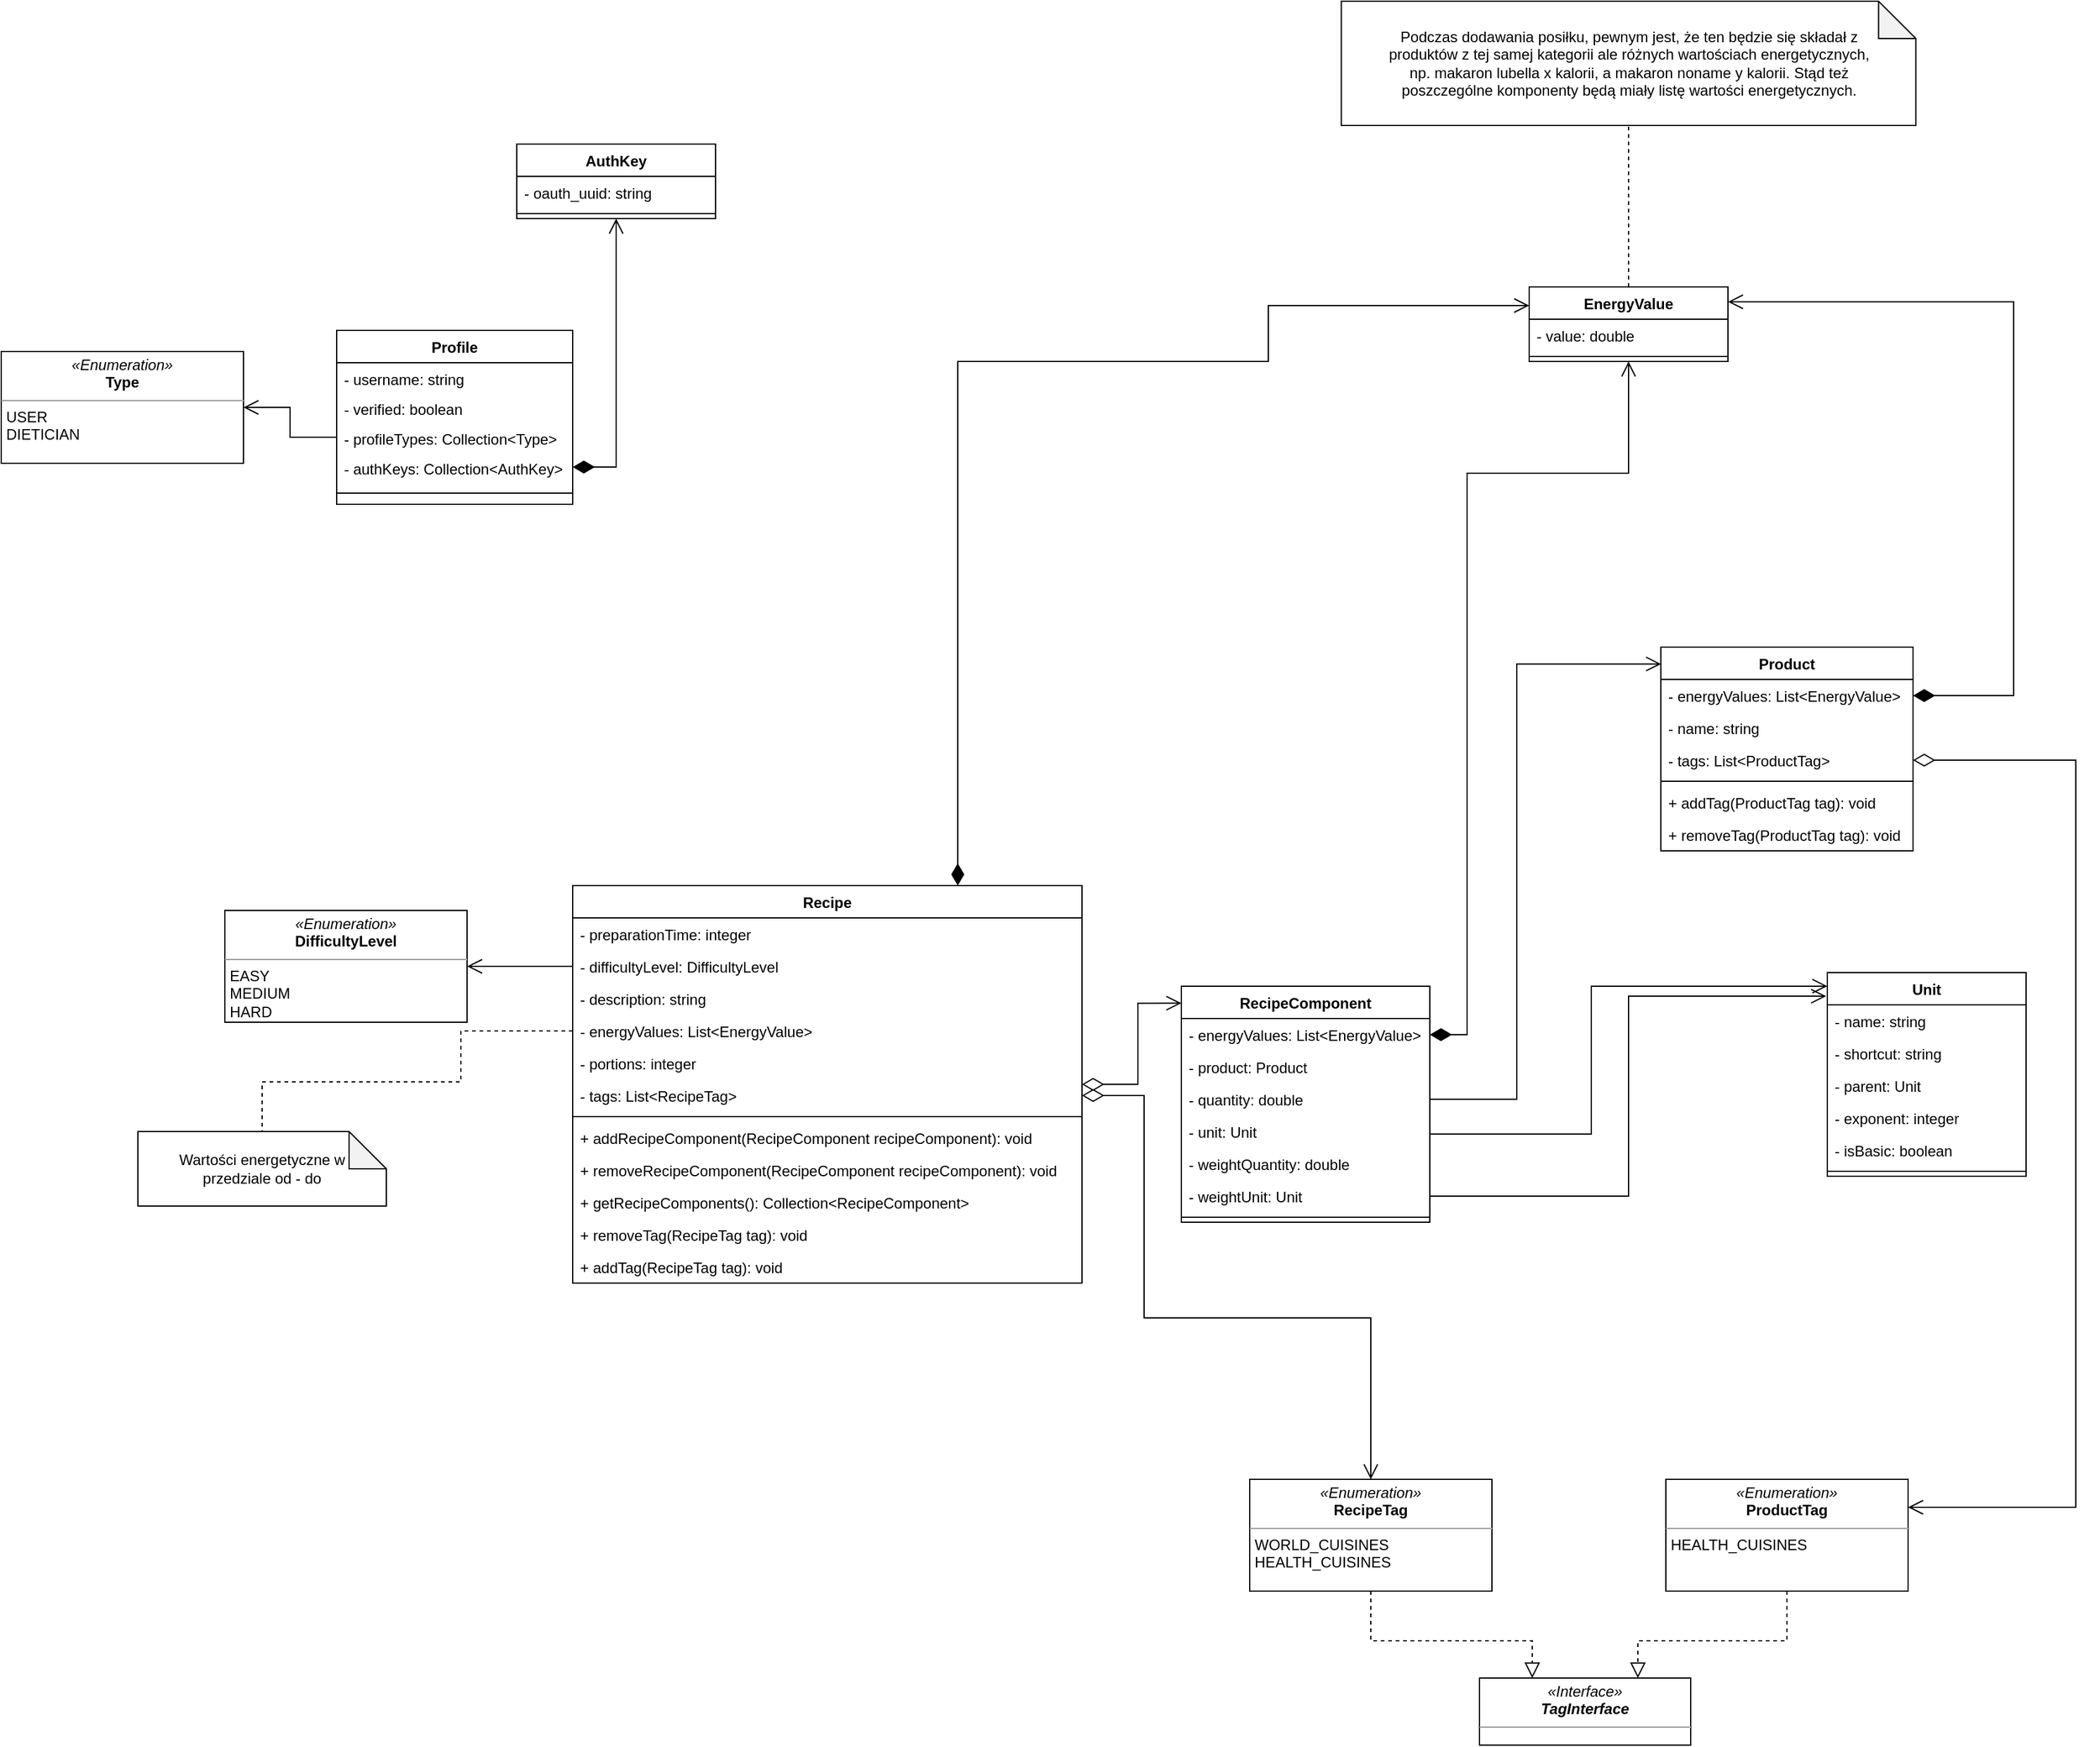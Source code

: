 <mxfile version="18.0.1" type="device"><diagram id="oeSWmK5lA22dmVIHK98p" name="Strona-1"><mxGraphModel dx="2782" dy="2187" grid="1" gridSize="10" guides="1" tooltips="1" connect="1" arrows="1" fold="1" page="1" pageScale="1" pageWidth="827" pageHeight="1169" math="0" shadow="0"><root><mxCell id="0"/><mxCell id="1" parent="0"/><mxCell id="bGVAjIuXW4XqOYUn5x4K-9" style="edgeStyle=orthogonalEdgeStyle;rounded=0;orthogonalLoop=1;jettySize=auto;html=1;entryX=0.5;entryY=1;entryDx=0;entryDy=0;endArrow=open;endFill=0;startArrow=diamondThin;startFill=1;targetPerimeterSpacing=0;endSize=10;sourcePerimeterSpacing=0;startSize=15;exitX=1;exitY=0.5;exitDx=0;exitDy=0;" parent="1" source="SpBDNWEGMqsto4W2tNiZ-15" target="bGVAjIuXW4XqOYUn5x4K-5" edge="1"><mxGeometry relative="1" as="geometry"/></mxCell><mxCell id="bGVAjIuXW4XqOYUn5x4K-1" value="Profile" style="swimlane;fontStyle=1;align=center;verticalAlign=top;childLayout=stackLayout;horizontal=1;startSize=26;horizontalStack=0;resizeParent=1;resizeParentMax=0;resizeLast=0;collapsible=1;marginBottom=0;" parent="1" vertex="1"><mxGeometry x="-190" y="75" width="190" height="140" as="geometry"/></mxCell><mxCell id="SpBDNWEGMqsto4W2tNiZ-47" value="- username: string" style="text;strokeColor=none;fillColor=none;align=left;verticalAlign=top;spacingLeft=4;spacingRight=4;overflow=hidden;rotatable=0;points=[[0,0.5],[1,0.5]];portConstraint=eastwest;" parent="bGVAjIuXW4XqOYUn5x4K-1" vertex="1"><mxGeometry y="26" width="190" height="24" as="geometry"/></mxCell><mxCell id="bGVAjIuXW4XqOYUn5x4K-25" value="- verified: boolean" style="text;strokeColor=none;fillColor=none;align=left;verticalAlign=top;spacingLeft=4;spacingRight=4;overflow=hidden;rotatable=0;points=[[0,0.5],[1,0.5]];portConstraint=eastwest;" parent="bGVAjIuXW4XqOYUn5x4K-1" vertex="1"><mxGeometry y="50" width="190" height="24" as="geometry"/></mxCell><mxCell id="SpBDNWEGMqsto4W2tNiZ-14" value="- profileTypes: Collection&lt;Type&gt;" style="text;strokeColor=none;fillColor=none;align=left;verticalAlign=top;spacingLeft=4;spacingRight=4;overflow=hidden;rotatable=0;points=[[0,0.5],[1,0.5]];portConstraint=eastwest;" parent="bGVAjIuXW4XqOYUn5x4K-1" vertex="1"><mxGeometry y="74" width="190" height="24" as="geometry"/></mxCell><mxCell id="SpBDNWEGMqsto4W2tNiZ-15" value="- authKeys: Collection&lt;AuthKey&gt;" style="text;strokeColor=none;fillColor=none;align=left;verticalAlign=top;spacingLeft=4;spacingRight=4;overflow=hidden;rotatable=0;points=[[0,0.5],[1,0.5]];portConstraint=eastwest;" parent="bGVAjIuXW4XqOYUn5x4K-1" vertex="1"><mxGeometry y="98" width="190" height="24" as="geometry"/></mxCell><mxCell id="bGVAjIuXW4XqOYUn5x4K-3" value="" style="line;strokeWidth=1;fillColor=none;align=left;verticalAlign=middle;spacingTop=-1;spacingLeft=3;spacingRight=3;rotatable=0;labelPosition=right;points=[];portConstraint=eastwest;" parent="bGVAjIuXW4XqOYUn5x4K-1" vertex="1"><mxGeometry y="122" width="190" height="18" as="geometry"/></mxCell><mxCell id="bGVAjIuXW4XqOYUn5x4K-5" value="AuthKey" style="swimlane;fontStyle=1;align=center;verticalAlign=top;childLayout=stackLayout;horizontal=1;startSize=26;horizontalStack=0;resizeParent=1;resizeParentMax=0;resizeLast=0;collapsible=1;marginBottom=0;" parent="1" vertex="1"><mxGeometry x="-45" y="-75" width="160" height="60" as="geometry"/></mxCell><mxCell id="bGVAjIuXW4XqOYUn5x4K-10" value="- oauth_uuid: string" style="text;strokeColor=none;fillColor=none;align=left;verticalAlign=top;spacingLeft=4;spacingRight=4;overflow=hidden;rotatable=0;points=[[0,0.5],[1,0.5]];portConstraint=eastwest;" parent="bGVAjIuXW4XqOYUn5x4K-5" vertex="1"><mxGeometry y="26" width="160" height="26" as="geometry"/></mxCell><mxCell id="bGVAjIuXW4XqOYUn5x4K-7" value="" style="line;strokeWidth=1;fillColor=none;align=left;verticalAlign=middle;spacingTop=-1;spacingLeft=3;spacingRight=3;rotatable=0;labelPosition=right;points=[];portConstraint=eastwest;" parent="bGVAjIuXW4XqOYUn5x4K-5" vertex="1"><mxGeometry y="52" width="160" height="8" as="geometry"/></mxCell><mxCell id="bGVAjIuXW4XqOYUn5x4K-17" style="edgeStyle=orthogonalEdgeStyle;rounded=0;orthogonalLoop=1;jettySize=auto;html=1;entryX=0;entryY=0.5;entryDx=0;entryDy=0;startArrow=open;startFill=0;endArrow=none;endFill=0;startSize=10;endSize=10;sourcePerimeterSpacing=0;targetPerimeterSpacing=0;" parent="1" source="bGVAjIuXW4XqOYUn5x4K-16" target="SpBDNWEGMqsto4W2tNiZ-14" edge="1"><mxGeometry relative="1" as="geometry"/></mxCell><mxCell id="bGVAjIuXW4XqOYUn5x4K-16" value="&lt;p style=&quot;margin: 0px ; margin-top: 4px ; text-align: center&quot;&gt;&lt;i&gt;«Enumeration»&lt;/i&gt;&lt;br&gt;&lt;b&gt;Type&lt;/b&gt;&lt;/p&gt;&lt;hr size=&quot;1&quot;&gt;&lt;p style=&quot;margin: 0px ; margin-left: 4px&quot;&gt;USER&lt;br&gt;DIETICIAN&lt;/p&gt;" style="verticalAlign=top;align=left;overflow=fill;fontSize=12;fontFamily=Helvetica;html=1;" parent="1" vertex="1"><mxGeometry x="-460" y="92" width="195" height="90" as="geometry"/></mxCell><mxCell id="bGVAjIuXW4XqOYUn5x4K-44" style="edgeStyle=orthogonalEdgeStyle;rounded=0;orthogonalLoop=1;jettySize=auto;html=1;entryX=0;entryY=0.072;entryDx=0;entryDy=0;startArrow=diamondThin;startFill=0;endArrow=open;endFill=0;startSize=15;endSize=10;sourcePerimeterSpacing=0;targetPerimeterSpacing=0;entryPerimeter=0;" parent="1" source="bGVAjIuXW4XqOYUn5x4K-18" target="bGVAjIuXW4XqOYUn5x4K-22" edge="1"><mxGeometry relative="1" as="geometry"/></mxCell><mxCell id="SpBDNWEGMqsto4W2tNiZ-17" style="edgeStyle=orthogonalEdgeStyle;rounded=0;orthogonalLoop=1;jettySize=auto;html=1;entryX=0;entryY=0.25;entryDx=0;entryDy=0;startArrow=diamondThin;startFill=1;endArrow=open;endFill=0;startSize=15;endSize=10;" parent="1" source="bGVAjIuXW4XqOYUn5x4K-18" target="SpBDNWEGMqsto4W2tNiZ-1" edge="1"><mxGeometry relative="1" as="geometry"><Array as="points"><mxPoint x="310" y="100"/><mxPoint x="560" y="100"/><mxPoint x="560" y="55"/></Array></mxGeometry></mxCell><mxCell id="bGVAjIuXW4XqOYUn5x4K-18" value="Recipe" style="swimlane;fontStyle=1;align=center;verticalAlign=top;childLayout=stackLayout;horizontal=1;startSize=26;horizontalStack=0;resizeParent=1;resizeParentMax=0;resizeLast=0;collapsible=1;marginBottom=0;" parent="1" vertex="1"><mxGeometry y="522" width="410" height="320" as="geometry"/></mxCell><object label="- preparationTime: integer" comment="Czas przygotowania w sekundach" id="bGVAjIuXW4XqOYUn5x4K-58"><mxCell style="text;strokeColor=none;fillColor=none;align=left;verticalAlign=top;spacingLeft=4;spacingRight=4;overflow=hidden;rotatable=0;points=[[0,0.5],[1,0.5]];portConstraint=eastwest;imageWidth=24;" parent="bGVAjIuXW4XqOYUn5x4K-18" vertex="1"><mxGeometry y="26" width="410" height="26" as="geometry"/></mxCell></object><mxCell id="SpBDNWEGMqsto4W2tNiZ-20" value="- difficultyLevel: DifficultyLevel" style="text;strokeColor=none;fillColor=none;align=left;verticalAlign=top;spacingLeft=4;spacingRight=4;overflow=hidden;rotatable=0;points=[[0,0.5],[1,0.5]];portConstraint=eastwest;fontStyle=0" parent="bGVAjIuXW4XqOYUn5x4K-18" vertex="1"><mxGeometry y="52" width="410" height="26" as="geometry"/></mxCell><mxCell id="SpBDNWEGMqsto4W2tNiZ-18" value="- description: string" style="text;strokeColor=none;fillColor=none;align=left;verticalAlign=top;spacingLeft=4;spacingRight=4;overflow=hidden;rotatable=0;points=[[0,0.5],[1,0.5]];portConstraint=eastwest;" parent="bGVAjIuXW4XqOYUn5x4K-18" vertex="1"><mxGeometry y="78" width="410" height="26" as="geometry"/></mxCell><mxCell id="SpBDNWEGMqsto4W2tNiZ-28" value="- energyValues: List&lt;EnergyValue&gt;" style="text;strokeColor=none;fillColor=none;align=left;verticalAlign=top;spacingLeft=4;spacingRight=4;overflow=hidden;rotatable=0;points=[[0,0.5],[1,0.5]];portConstraint=eastwest;" parent="bGVAjIuXW4XqOYUn5x4K-18" vertex="1"><mxGeometry y="104" width="410" height="26" as="geometry"/></mxCell><mxCell id="SpBDNWEGMqsto4W2tNiZ-43" value="- portions: integer" style="text;strokeColor=none;fillColor=none;align=left;verticalAlign=top;spacingLeft=4;spacingRight=4;overflow=hidden;rotatable=0;points=[[0,0.5],[1,0.5]];portConstraint=eastwest;" parent="bGVAjIuXW4XqOYUn5x4K-18" vertex="1"><mxGeometry y="130" width="410" height="26" as="geometry"/></mxCell><mxCell id="FxuW2Bw0C61QTQY7_mCM-1" value="- tags: List&lt;RecipeTag&gt;" style="text;strokeColor=none;fillColor=none;align=left;verticalAlign=top;spacingLeft=4;spacingRight=4;overflow=hidden;rotatable=0;points=[[0,0.5],[1,0.5]];portConstraint=eastwest;" parent="bGVAjIuXW4XqOYUn5x4K-18" vertex="1"><mxGeometry y="156" width="410" height="26" as="geometry"/></mxCell><mxCell id="bGVAjIuXW4XqOYUn5x4K-20" value="" style="line;strokeWidth=1;fillColor=none;align=left;verticalAlign=middle;spacingTop=-1;spacingLeft=3;spacingRight=3;rotatable=0;labelPosition=right;points=[];portConstraint=eastwest;" parent="bGVAjIuXW4XqOYUn5x4K-18" vertex="1"><mxGeometry y="182" width="410" height="8" as="geometry"/></mxCell><mxCell id="SpBDNWEGMqsto4W2tNiZ-11" value="+ addRecipeComponent(RecipeComponent recipeComponent): void" style="text;strokeColor=none;fillColor=none;align=left;verticalAlign=top;spacingLeft=4;spacingRight=4;overflow=hidden;rotatable=0;points=[[0,0.5],[1,0.5]];portConstraint=eastwest;" parent="bGVAjIuXW4XqOYUn5x4K-18" vertex="1"><mxGeometry y="190" width="410" height="26" as="geometry"/></mxCell><mxCell id="SpBDNWEGMqsto4W2tNiZ-46" value="+ removeRecipeComponent(RecipeComponent recipeComponent): void" style="text;strokeColor=none;fillColor=none;align=left;verticalAlign=top;spacingLeft=4;spacingRight=4;overflow=hidden;rotatable=0;points=[[0,0.5],[1,0.5]];portConstraint=eastwest;" parent="bGVAjIuXW4XqOYUn5x4K-18" vertex="1"><mxGeometry y="216" width="410" height="26" as="geometry"/></mxCell><mxCell id="SpBDNWEGMqsto4W2tNiZ-45" value="+ getRecipeComponents(): Collection&lt;RecipeComponent&gt;" style="text;strokeColor=none;fillColor=none;align=left;verticalAlign=top;spacingLeft=4;spacingRight=4;overflow=hidden;rotatable=0;points=[[0,0.5],[1,0.5]];portConstraint=eastwest;" parent="bGVAjIuXW4XqOYUn5x4K-18" vertex="1"><mxGeometry y="242" width="410" height="26" as="geometry"/></mxCell><mxCell id="dPsC1biPqT2iCIuoupPY-13" value="+ removeTag(RecipeTag tag): void" style="text;strokeColor=none;fillColor=none;align=left;verticalAlign=top;spacingLeft=4;spacingRight=4;overflow=hidden;rotatable=0;points=[[0,0.5],[1,0.5]];portConstraint=eastwest;fontStyle=0" parent="bGVAjIuXW4XqOYUn5x4K-18" vertex="1"><mxGeometry y="268" width="410" height="26" as="geometry"/></mxCell><mxCell id="FxuW2Bw0C61QTQY7_mCM-2" value="+ addTag(RecipeTag tag): void" style="text;strokeColor=none;fillColor=none;align=left;verticalAlign=top;spacingLeft=4;spacingRight=4;overflow=hidden;rotatable=0;points=[[0,0.5],[1,0.5]];portConstraint=eastwest;fontStyle=0" parent="bGVAjIuXW4XqOYUn5x4K-18" vertex="1"><mxGeometry y="294" width="410" height="26" as="geometry"/></mxCell><mxCell id="bGVAjIuXW4XqOYUn5x4K-41" style="edgeStyle=orthogonalEdgeStyle;rounded=0;orthogonalLoop=1;jettySize=auto;html=1;entryX=0.001;entryY=0.083;entryDx=0;entryDy=0;startArrow=none;startFill=0;endArrow=open;endFill=0;startSize=10;endSize=10;sourcePerimeterSpacing=0;targetPerimeterSpacing=0;entryPerimeter=0;exitX=1;exitY=0.5;exitDx=0;exitDy=0;" parent="1" target="bGVAjIuXW4XqOYUn5x4K-26" edge="1" source="bGVAjIuXW4XqOYUn5x4K-47"><mxGeometry relative="1" as="geometry"><Array as="points"><mxPoint x="760" y="694"/><mxPoint x="760" y="344"/></Array><mxPoint x="827" y="372" as="targetPoint"/><mxPoint x="760" y="810" as="sourcePoint"/></mxGeometry></mxCell><mxCell id="bGVAjIuXW4XqOYUn5x4K-43" style="edgeStyle=orthogonalEdgeStyle;rounded=0;orthogonalLoop=1;jettySize=auto;html=1;entryX=0;entryY=0.067;entryDx=0;entryDy=0;startArrow=none;startFill=0;endArrow=open;endFill=0;startSize=10;endSize=10;sourcePerimeterSpacing=0;targetPerimeterSpacing=0;exitX=1;exitY=0.5;exitDx=0;exitDy=0;entryPerimeter=0;" parent="1" source="bGVAjIuXW4XqOYUn5x4K-46" target="bGVAjIuXW4XqOYUn5x4K-31" edge="1"><mxGeometry relative="1" as="geometry"><Array as="points"><mxPoint x="820" y="722"/><mxPoint x="820" y="603"/></Array><mxPoint x="840" y="449" as="targetPoint"/></mxGeometry></mxCell><mxCell id="SpBDNWEGMqsto4W2tNiZ-19" style="edgeStyle=orthogonalEdgeStyle;rounded=0;orthogonalLoop=1;jettySize=auto;html=1;entryX=0.5;entryY=1;entryDx=0;entryDy=0;startArrow=diamondThin;startFill=1;endArrow=open;endFill=0;startSize=15;endSize=10;exitX=1;exitY=0.5;exitDx=0;exitDy=0;" parent="1" source="SpBDNWEGMqsto4W2tNiZ-29" target="SpBDNWEGMqsto4W2tNiZ-1" edge="1"><mxGeometry relative="1" as="geometry"><Array as="points"><mxPoint x="720" y="642"/><mxPoint x="720" y="190"/><mxPoint x="850" y="190"/></Array></mxGeometry></mxCell><mxCell id="bGVAjIuXW4XqOYUn5x4K-22" value="RecipeComponent" style="swimlane;fontStyle=1;align=center;verticalAlign=top;childLayout=stackLayout;horizontal=1;startSize=26;horizontalStack=0;resizeParent=1;resizeParentMax=0;resizeLast=0;collapsible=1;marginBottom=0;" parent="1" vertex="1"><mxGeometry x="490" y="603" width="200" height="190" as="geometry"/></mxCell><mxCell id="SpBDNWEGMqsto4W2tNiZ-29" value="- energyValues: List&lt;EnergyValue&gt;" style="text;strokeColor=none;fillColor=none;align=left;verticalAlign=top;spacingLeft=4;spacingRight=4;overflow=hidden;rotatable=0;points=[[0,0.5],[1,0.5]];portConstraint=eastwest;" parent="bGVAjIuXW4XqOYUn5x4K-22" vertex="1"><mxGeometry y="26" width="200" height="26" as="geometry"/></mxCell><mxCell id="bGVAjIuXW4XqOYUn5x4K-47" value="- product: Product" style="text;strokeColor=none;fillColor=none;align=left;verticalAlign=top;spacingLeft=4;spacingRight=4;overflow=hidden;rotatable=0;points=[[0,0.5],[1,0.5]];portConstraint=eastwest;" parent="bGVAjIuXW4XqOYUn5x4K-22" vertex="1"><mxGeometry y="52" width="200" height="26" as="geometry"/></mxCell><mxCell id="bGVAjIuXW4XqOYUn5x4K-48" value="- quantity: double" style="text;strokeColor=none;fillColor=none;align=left;verticalAlign=top;spacingLeft=4;spacingRight=4;overflow=hidden;rotatable=0;points=[[0,0.5],[1,0.5]];portConstraint=eastwest;" parent="bGVAjIuXW4XqOYUn5x4K-22" vertex="1"><mxGeometry y="78" width="200" height="26" as="geometry"/></mxCell><mxCell id="bGVAjIuXW4XqOYUn5x4K-46" value="- unit: Unit" style="text;strokeColor=none;fillColor=none;align=left;verticalAlign=top;spacingLeft=4;spacingRight=4;overflow=hidden;rotatable=0;points=[[0,0.5],[1,0.5]];portConstraint=eastwest;" parent="bGVAjIuXW4XqOYUn5x4K-22" vertex="1"><mxGeometry y="104" width="200" height="26" as="geometry"/></mxCell><mxCell id="mRF2pqiwUvHOfBBuRe1O-8" value="- weightQuantity: double" style="text;strokeColor=none;fillColor=none;align=left;verticalAlign=top;spacingLeft=4;spacingRight=4;overflow=hidden;rotatable=0;points=[[0,0.5],[1,0.5]];portConstraint=eastwest;" vertex="1" parent="bGVAjIuXW4XqOYUn5x4K-22"><mxGeometry y="130" width="200" height="26" as="geometry"/></mxCell><mxCell id="SpBDNWEGMqsto4W2tNiZ-41" value="- weightUnit: Unit" style="text;strokeColor=none;fillColor=none;align=left;verticalAlign=top;spacingLeft=4;spacingRight=4;overflow=hidden;rotatable=0;points=[[0,0.5],[1,0.5]];portConstraint=eastwest;" parent="bGVAjIuXW4XqOYUn5x4K-22" vertex="1"><mxGeometry y="156" width="200" height="26" as="geometry"/></mxCell><mxCell id="bGVAjIuXW4XqOYUn5x4K-24" value="" style="line;strokeWidth=1;fillColor=none;align=left;verticalAlign=middle;spacingTop=-1;spacingLeft=3;spacingRight=3;rotatable=0;labelPosition=right;points=[];portConstraint=eastwest;" parent="bGVAjIuXW4XqOYUn5x4K-22" vertex="1"><mxGeometry y="182" width="200" height="8" as="geometry"/></mxCell><mxCell id="dPsC1biPqT2iCIuoupPY-1" style="edgeStyle=orthogonalEdgeStyle;rounded=0;orthogonalLoop=1;jettySize=auto;html=1;entryX=1;entryY=0.25;entryDx=0;entryDy=0;endArrow=open;endFill=0;endSize=10;startSize=15;startArrow=diamondThin;startFill=0;exitX=1;exitY=0.5;exitDx=0;exitDy=0;" parent="1" source="dPsC1biPqT2iCIuoupPY-10" target="dPsC1biPqT2iCIuoupPY-4" edge="1"><mxGeometry relative="1" as="geometry"><Array as="points"><mxPoint x="1210" y="421"/><mxPoint x="1210" y="1022"/></Array></mxGeometry></mxCell><mxCell id="bGVAjIuXW4XqOYUn5x4K-26" value="Product" style="swimlane;fontStyle=1;align=center;verticalAlign=top;childLayout=stackLayout;horizontal=1;startSize=26;horizontalStack=0;resizeParent=1;resizeParentMax=0;resizeLast=0;collapsible=1;marginBottom=0;" parent="1" vertex="1"><mxGeometry x="876" y="330" width="203" height="164" as="geometry"/></mxCell><mxCell id="SpBDNWEGMqsto4W2tNiZ-30" value="- energyValues: List&lt;EnergyValue&gt;" style="text;strokeColor=none;fillColor=none;align=left;verticalAlign=top;spacingLeft=4;spacingRight=4;overflow=hidden;rotatable=0;points=[[0,0.5],[1,0.5]];portConstraint=eastwest;" parent="bGVAjIuXW4XqOYUn5x4K-26" vertex="1"><mxGeometry y="26" width="203" height="26" as="geometry"/></mxCell><mxCell id="bGVAjIuXW4XqOYUn5x4K-57" value="- name: string" style="text;strokeColor=none;fillColor=none;align=left;verticalAlign=top;spacingLeft=4;spacingRight=4;overflow=hidden;rotatable=0;points=[[0,0.5],[1,0.5]];portConstraint=eastwest;" parent="bGVAjIuXW4XqOYUn5x4K-26" vertex="1"><mxGeometry y="52" width="203" height="26" as="geometry"/></mxCell><mxCell id="dPsC1biPqT2iCIuoupPY-10" value="- tags: List&lt;ProductTag&gt;" style="text;strokeColor=none;fillColor=none;align=left;verticalAlign=top;spacingLeft=4;spacingRight=4;overflow=hidden;rotatable=0;points=[[0,0.5],[1,0.5]];portConstraint=eastwest;fontStyle=0" parent="bGVAjIuXW4XqOYUn5x4K-26" vertex="1"><mxGeometry y="78" width="203" height="26" as="geometry"/></mxCell><mxCell id="bGVAjIuXW4XqOYUn5x4K-28" value="" style="line;strokeWidth=1;fillColor=none;align=left;verticalAlign=middle;spacingTop=-1;spacingLeft=3;spacingRight=3;rotatable=0;labelPosition=right;points=[];portConstraint=eastwest;" parent="bGVAjIuXW4XqOYUn5x4K-26" vertex="1"><mxGeometry y="104" width="203" height="8" as="geometry"/></mxCell><mxCell id="dPsC1biPqT2iCIuoupPY-11" value="+ addTag(ProductTag tag): void" style="text;strokeColor=none;fillColor=none;align=left;verticalAlign=top;spacingLeft=4;spacingRight=4;overflow=hidden;rotatable=0;points=[[0,0.5],[1,0.5]];portConstraint=eastwest;fontStyle=0" parent="bGVAjIuXW4XqOYUn5x4K-26" vertex="1"><mxGeometry y="112" width="203" height="26" as="geometry"/></mxCell><mxCell id="dPsC1biPqT2iCIuoupPY-12" value="+ removeTag(ProductTag tag): void" style="text;strokeColor=none;fillColor=none;align=left;verticalAlign=top;spacingLeft=4;spacingRight=4;overflow=hidden;rotatable=0;points=[[0,0.5],[1,0.5]];portConstraint=eastwest;fontStyle=0" parent="bGVAjIuXW4XqOYUn5x4K-26" vertex="1"><mxGeometry y="138" width="203" height="26" as="geometry"/></mxCell><mxCell id="bGVAjIuXW4XqOYUn5x4K-31" value="Unit" style="swimlane;fontStyle=1;align=center;verticalAlign=top;childLayout=stackLayout;horizontal=1;startSize=26;horizontalStack=0;resizeParent=1;resizeParentMax=0;resizeLast=0;collapsible=1;marginBottom=0;" parent="1" vertex="1"><mxGeometry x="1010" y="592" width="160" height="164" as="geometry"/></mxCell><mxCell id="bGVAjIuXW4XqOYUn5x4K-32" value="- name: string" style="text;strokeColor=none;fillColor=none;align=left;verticalAlign=top;spacingLeft=4;spacingRight=4;overflow=hidden;rotatable=0;points=[[0,0.5],[1,0.5]];portConstraint=eastwest;" parent="bGVAjIuXW4XqOYUn5x4K-31" vertex="1"><mxGeometry y="26" width="160" height="26" as="geometry"/></mxCell><mxCell id="bGVAjIuXW4XqOYUn5x4K-36" value="- shortcut: string" style="text;strokeColor=none;fillColor=none;align=left;verticalAlign=top;spacingLeft=4;spacingRight=4;overflow=hidden;rotatable=0;points=[[0,0.5],[1,0.5]];portConstraint=eastwest;" parent="bGVAjIuXW4XqOYUn5x4K-31" vertex="1"><mxGeometry y="52" width="160" height="26" as="geometry"/></mxCell><mxCell id="bGVAjIuXW4XqOYUn5x4K-37" value="- parent: Unit" style="text;strokeColor=none;fillColor=none;align=left;verticalAlign=top;spacingLeft=4;spacingRight=4;overflow=hidden;rotatable=0;points=[[0,0.5],[1,0.5]];portConstraint=eastwest;" parent="bGVAjIuXW4XqOYUn5x4K-31" vertex="1"><mxGeometry y="78" width="160" height="26" as="geometry"/></mxCell><mxCell id="bGVAjIuXW4XqOYUn5x4K-38" value="- exponent: integer" style="text;strokeColor=none;fillColor=none;align=left;verticalAlign=top;spacingLeft=4;spacingRight=4;overflow=hidden;rotatable=0;points=[[0,0.5],[1,0.5]];portConstraint=eastwest;" parent="bGVAjIuXW4XqOYUn5x4K-31" vertex="1"><mxGeometry y="104" width="160" height="26" as="geometry"/></mxCell><mxCell id="bGVAjIuXW4XqOYUn5x4K-39" value="- isBasic: boolean" style="text;strokeColor=none;fillColor=none;align=left;verticalAlign=top;spacingLeft=4;spacingRight=4;overflow=hidden;rotatable=0;points=[[0,0.5],[1,0.5]];portConstraint=eastwest;" parent="bGVAjIuXW4XqOYUn5x4K-31" vertex="1"><mxGeometry y="130" width="160" height="26" as="geometry"/></mxCell><mxCell id="bGVAjIuXW4XqOYUn5x4K-33" value="" style="line;strokeWidth=1;fillColor=none;align=left;verticalAlign=middle;spacingTop=-1;spacingLeft=3;spacingRight=3;rotatable=0;labelPosition=right;points=[];portConstraint=eastwest;" parent="bGVAjIuXW4XqOYUn5x4K-31" vertex="1"><mxGeometry y="156" width="160" height="8" as="geometry"/></mxCell><mxCell id="mRF2pqiwUvHOfBBuRe1O-2" style="edgeStyle=orthogonalEdgeStyle;rounded=0;orthogonalLoop=1;jettySize=auto;html=1;startArrow=none;startFill=0;dashed=1;endArrow=none;endFill=0;entryX=0.5;entryY=1;entryDx=0;entryDy=0;entryPerimeter=0;" edge="1" parent="1" source="SpBDNWEGMqsto4W2tNiZ-1" target="mRF2pqiwUvHOfBBuRe1O-4"><mxGeometry relative="1" as="geometry"><mxPoint x="990" y="-70" as="targetPoint"/><Array as="points"><mxPoint x="850" y="-40"/><mxPoint x="850" y="-40"/></Array></mxGeometry></mxCell><mxCell id="SpBDNWEGMqsto4W2tNiZ-1" value="EnergyValue" style="swimlane;fontStyle=1;align=center;verticalAlign=top;childLayout=stackLayout;horizontal=1;startSize=26;horizontalStack=0;resizeParent=1;resizeParentMax=0;resizeLast=0;collapsible=1;marginBottom=0;" parent="1" vertex="1"><mxGeometry x="770" y="40" width="160" height="60" as="geometry"/></mxCell><mxCell id="SpBDNWEGMqsto4W2tNiZ-3" value="- value: double" style="text;strokeColor=none;fillColor=none;align=left;verticalAlign=top;spacingLeft=4;spacingRight=4;overflow=hidden;rotatable=0;points=[[0,0.5],[1,0.5]];portConstraint=eastwest;" parent="SpBDNWEGMqsto4W2tNiZ-1" vertex="1"><mxGeometry y="26" width="160" height="26" as="geometry"/></mxCell><mxCell id="SpBDNWEGMqsto4W2tNiZ-4" value="" style="line;strokeWidth=1;fillColor=none;align=left;verticalAlign=middle;spacingTop=-1;spacingLeft=3;spacingRight=3;rotatable=0;labelPosition=right;points=[];portConstraint=eastwest;" parent="SpBDNWEGMqsto4W2tNiZ-1" vertex="1"><mxGeometry y="52" width="160" height="8" as="geometry"/></mxCell><mxCell id="SpBDNWEGMqsto4W2tNiZ-5" style="edgeStyle=orthogonalEdgeStyle;rounded=0;orthogonalLoop=1;jettySize=auto;html=1;entryX=1;entryY=0.25;entryDx=0;entryDy=0;endArrow=open;endFill=0;startSize=15;endSize=10;startArrow=diamondThin;startFill=1;exitX=1;exitY=0.5;exitDx=0;exitDy=0;" parent="1" source="SpBDNWEGMqsto4W2tNiZ-30" edge="1"><mxGeometry relative="1" as="geometry"><mxPoint x="1100" y="300" as="sourcePoint"/><mxPoint x="930" y="52" as="targetPoint"/><Array as="points"><mxPoint x="1160" y="369"/><mxPoint x="1160" y="52"/></Array></mxGeometry></mxCell><mxCell id="SpBDNWEGMqsto4W2tNiZ-27" style="edgeStyle=orthogonalEdgeStyle;rounded=0;orthogonalLoop=1;jettySize=auto;html=1;entryX=0;entryY=0.5;entryDx=0;entryDy=0;startArrow=open;startFill=0;endArrow=none;endFill=0;startSize=10;endSize=10;" parent="1" source="SpBDNWEGMqsto4W2tNiZ-26" target="SpBDNWEGMqsto4W2tNiZ-20" edge="1"><mxGeometry relative="1" as="geometry"/></mxCell><mxCell id="SpBDNWEGMqsto4W2tNiZ-26" value="&lt;p style=&quot;margin: 0px ; margin-top: 4px ; text-align: center&quot;&gt;&lt;i&gt;«Enumeration»&lt;/i&gt;&lt;br&gt;&lt;b&gt;DifficultyLevel&lt;/b&gt;&lt;/p&gt;&lt;hr size=&quot;1&quot;&gt;&lt;p style=&quot;margin: 0px ; margin-left: 4px&quot;&gt;EASY&lt;br&gt;MEDIUM&lt;/p&gt;&lt;p style=&quot;margin: 0px ; margin-left: 4px&quot;&gt;HARD&lt;br&gt;&lt;br&gt;&lt;/p&gt;" style="verticalAlign=top;align=left;overflow=fill;fontSize=12;fontFamily=Helvetica;html=1;" parent="1" vertex="1"><mxGeometry x="-280" y="542" width="195" height="90" as="geometry"/></mxCell><mxCell id="SpBDNWEGMqsto4W2tNiZ-39" style="edgeStyle=orthogonalEdgeStyle;rounded=0;orthogonalLoop=1;jettySize=auto;html=1;startArrow=open;startFill=0;endArrow=diamondThin;endFill=0;startSize=10;endSize=15;entryX=1;entryY=0.5;entryDx=0;entryDy=0;exitX=0.5;exitY=0;exitDx=0;exitDy=0;" parent="1" source="dPsC1biPqT2iCIuoupPY-3" target="FxuW2Bw0C61QTQY7_mCM-1" edge="1"><mxGeometry relative="1" as="geometry"><mxPoint x="450" y="910" as="targetPoint"/><Array as="points"><mxPoint x="643" y="870"/><mxPoint x="460" y="870"/><mxPoint x="460" y="691"/></Array></mxGeometry></mxCell><mxCell id="SpBDNWEGMqsto4W2tNiZ-42" style="edgeStyle=orthogonalEdgeStyle;rounded=0;orthogonalLoop=1;jettySize=auto;html=1;startArrow=none;startFill=0;endArrow=open;endFill=0;startSize=14;endSize=10;entryX=-0.006;entryY=0.116;entryDx=0;entryDy=0;entryPerimeter=0;" parent="1" source="SpBDNWEGMqsto4W2tNiZ-41" target="bGVAjIuXW4XqOYUn5x4K-31" edge="1"><mxGeometry relative="1" as="geometry"><mxPoint x="980" y="610" as="targetPoint"/></mxGeometry></mxCell><mxCell id="dPsC1biPqT2iCIuoupPY-8" style="rounded=0;orthogonalLoop=1;jettySize=auto;html=1;entryX=0.25;entryY=0;entryDx=0;entryDy=0;startArrow=none;startFill=0;endArrow=block;endFill=0;startSize=15;endSize=10;dashed=1;edgeStyle=orthogonalEdgeStyle;exitX=0.5;exitY=1;exitDx=0;exitDy=0;" parent="1" source="dPsC1biPqT2iCIuoupPY-3" target="dPsC1biPqT2iCIuoupPY-5" edge="1"><mxGeometry relative="1" as="geometry"><Array as="points"><mxPoint x="643" y="1130"/><mxPoint x="773" y="1130"/></Array></mxGeometry></mxCell><mxCell id="dPsC1biPqT2iCIuoupPY-3" value="&lt;p style=&quot;margin: 0px ; margin-top: 4px ; text-align: center&quot;&gt;&lt;i&gt;«Enumeration»&lt;/i&gt;&lt;br&gt;&lt;b&gt;RecipeTag&lt;/b&gt;&lt;/p&gt;&lt;hr size=&quot;1&quot;&gt;&lt;p style=&quot;margin: 0px ; margin-left: 4px&quot;&gt;WORLD_CUISINES&lt;br&gt;HEALTH_CUISINES&lt;br&gt;&lt;/p&gt;" style="verticalAlign=top;align=left;overflow=fill;fontSize=12;fontFamily=Helvetica;html=1;" parent="1" vertex="1"><mxGeometry x="545" y="1000" width="195" height="90" as="geometry"/></mxCell><mxCell id="dPsC1biPqT2iCIuoupPY-9" style="edgeStyle=orthogonalEdgeStyle;rounded=0;orthogonalLoop=1;jettySize=auto;html=1;entryX=0.75;entryY=0;entryDx=0;entryDy=0;dashed=1;startArrow=none;startFill=0;endArrow=block;endFill=0;startSize=15;endSize=10;" parent="1" source="dPsC1biPqT2iCIuoupPY-4" target="dPsC1biPqT2iCIuoupPY-5" edge="1"><mxGeometry relative="1" as="geometry"><Array as="points"><mxPoint x="977" y="1130"/><mxPoint x="857" y="1130"/></Array></mxGeometry></mxCell><mxCell id="dPsC1biPqT2iCIuoupPY-4" value="&lt;p style=&quot;margin: 0px ; margin-top: 4px ; text-align: center&quot;&gt;&lt;i&gt;«Enumeration»&lt;/i&gt;&lt;br&gt;&lt;b&gt;ProductTag&lt;/b&gt;&lt;/p&gt;&lt;hr size=&quot;1&quot;&gt;&lt;p style=&quot;margin: 0px ; margin-left: 4px&quot;&gt;HEALTH_CUISINES&lt;br&gt;&lt;/p&gt;" style="verticalAlign=top;align=left;overflow=fill;fontSize=12;fontFamily=Helvetica;html=1;" parent="1" vertex="1"><mxGeometry x="880" y="1000" width="195" height="90" as="geometry"/></mxCell><mxCell id="dPsC1biPqT2iCIuoupPY-5" value="&lt;p style=&quot;margin: 4px 0px 0px ; text-align: center ; line-height: 1.2&quot;&gt;&lt;i&gt;«Interface»&lt;/i&gt;&lt;br&gt;&lt;b&gt;&lt;i&gt;TagInterface&lt;/i&gt;&lt;/b&gt;&lt;/p&gt;&lt;hr size=&quot;1&quot;&gt;&lt;p style=&quot;margin: 0px ; margin-left: 4px&quot;&gt;&lt;/p&gt;&lt;p style=&quot;text-align: justify ; margin: 0px 0px 0px 4px&quot;&gt;&lt;br&gt;&lt;/p&gt;" style="verticalAlign=top;align=left;overflow=fill;fontSize=12;fontFamily=Helvetica;html=1;startSize=26;" parent="1" vertex="1"><mxGeometry x="730" y="1160" width="170" height="54" as="geometry"/></mxCell><mxCell id="mRF2pqiwUvHOfBBuRe1O-4" value="Podczas dodawania posiłku, pewnym jest, że ten będzie się składał z produktów z tej samej kategorii ale różnych wartościach energetycznych, np. makaron lubella x kalorii, a makaron noname y kalorii. Stąd też poszczególne komponenty będą miały listę wartości energetycznych." style="shape=note;whiteSpace=wrap;html=1;backgroundOutline=1;darkOpacity=0.05;strokeWidth=1;spacing=30;" vertex="1" parent="1"><mxGeometry x="618.75" y="-190" width="462.5" height="100" as="geometry"/></mxCell><mxCell id="mRF2pqiwUvHOfBBuRe1O-5" style="edgeStyle=orthogonalEdgeStyle;rounded=0;orthogonalLoop=1;jettySize=auto;html=1;dashed=1;startArrow=none;startFill=0;endArrow=none;endFill=0;" edge="1" parent="1" source="SpBDNWEGMqsto4W2tNiZ-28" target="mRF2pqiwUvHOfBBuRe1O-6"><mxGeometry relative="1" as="geometry"><mxPoint x="-310" y="770" as="targetPoint"/><Array as="points"><mxPoint x="-90" y="639"/><mxPoint x="-90" y="680"/><mxPoint x="-250" y="680"/></Array></mxGeometry></mxCell><mxCell id="mRF2pqiwUvHOfBBuRe1O-6" value="Wartości energetyczne w przedziale od - do" style="shape=note;whiteSpace=wrap;html=1;backgroundOutline=1;darkOpacity=0.05;strokeWidth=1;spacing=20;" vertex="1" parent="1"><mxGeometry x="-350" y="720" width="200" height="60" as="geometry"/></mxCell></root></mxGraphModel></diagram></mxfile>